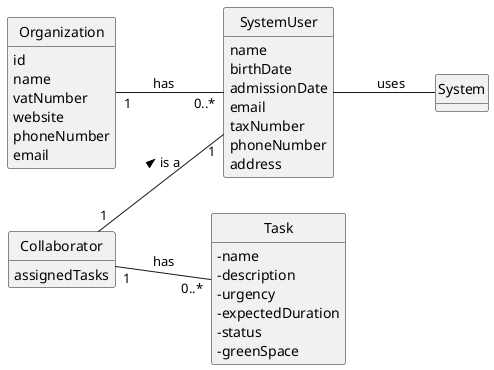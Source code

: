 @startuml
skinparam monochrome true
skinparam packageStyle rectangle
skinparam shadowing false

left to right direction
skinparam classAttributeIconSize 0

hide circle
hide methods

class Organization {
    id
    name
    vatNumber
    website
    phoneNumber
    email
}

class SystemUser {
    name
    birthDate
    admissionDate
    email
    taxNumber
    phoneNumber
    address
}

class Collaborator {

    assignedTasks
}

class "Task" {
    -name
    -description
    -urgency
    -expectedDuration
    -status
    -greenSpace
}

SystemUser -- System : uses
Organization "1" -- "0..*" SystemUser : has
Collaborator "1" -- "1" SystemUser : is a >
Collaborator "1" -- "0..*" Task : has
@enduml
